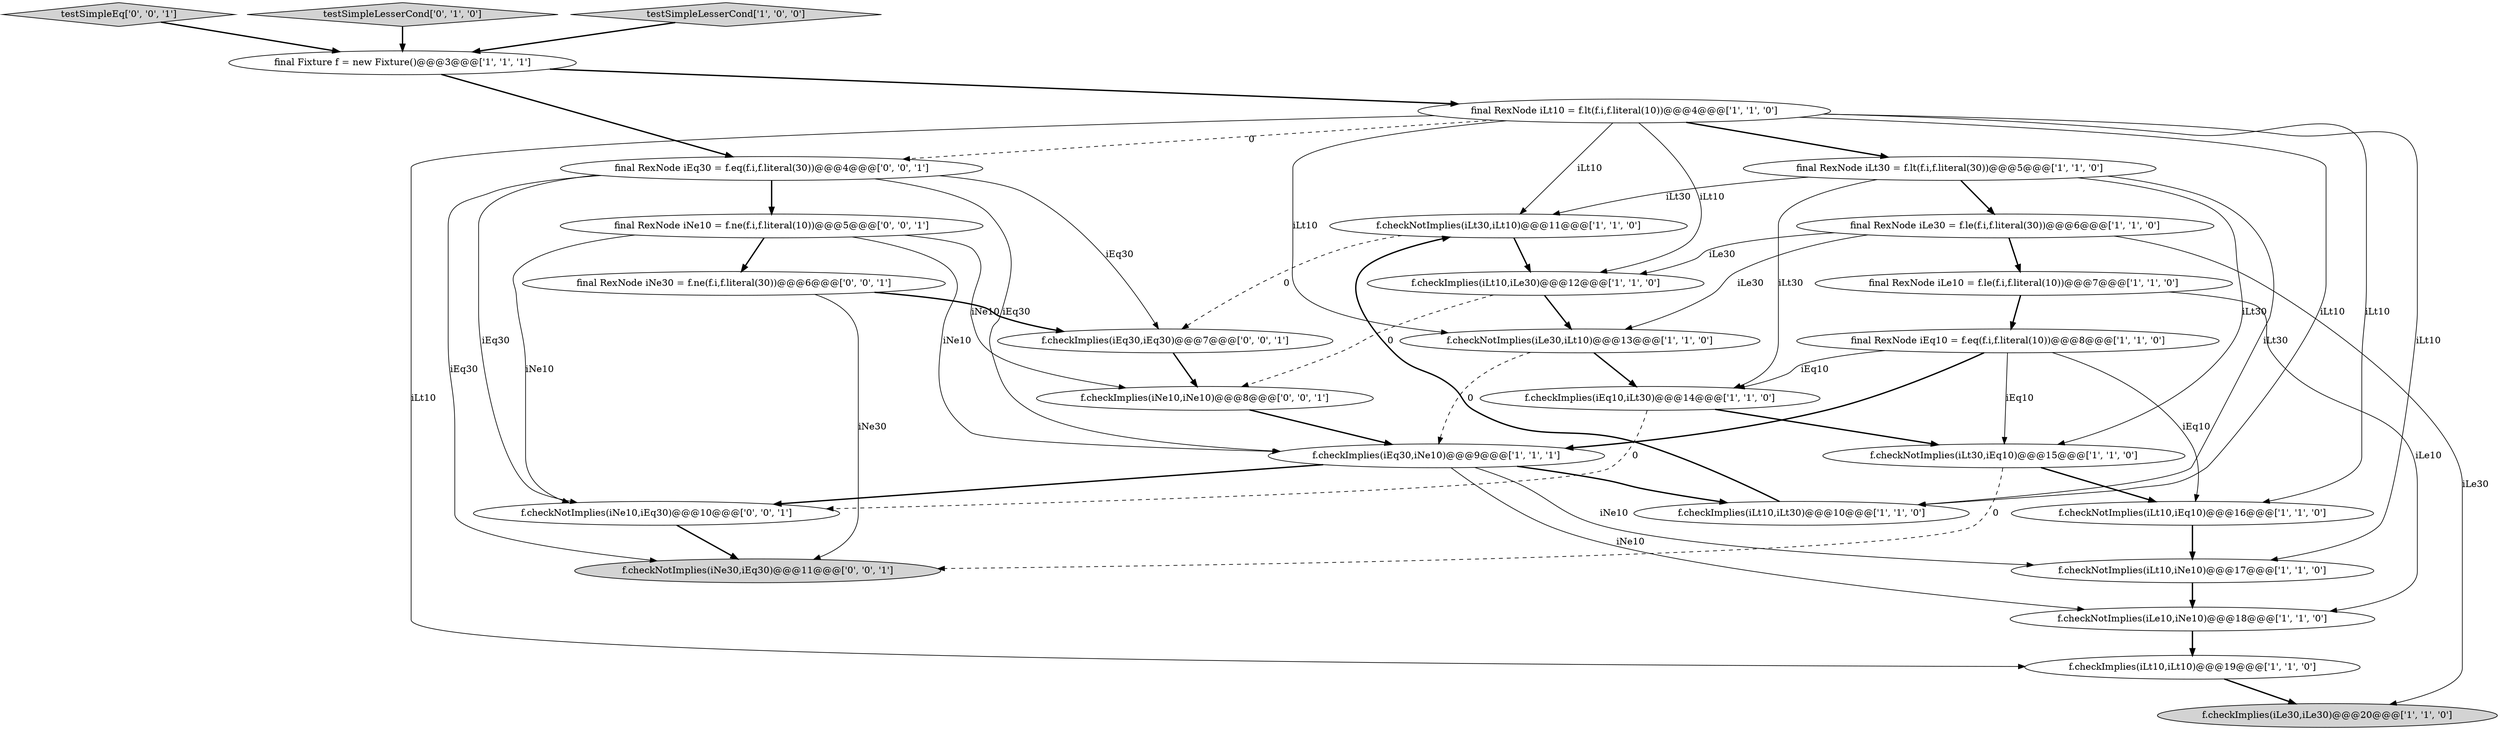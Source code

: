 digraph {
10 [style = filled, label = "final Fixture f = new Fixture()@@@3@@@['1', '1', '1']", fillcolor = white, shape = ellipse image = "AAA0AAABBB1BBB"];
6 [style = filled, label = "f.checkNotImplies(iLt30,iEq10)@@@15@@@['1', '1', '0']", fillcolor = white, shape = ellipse image = "AAA0AAABBB1BBB"];
16 [style = filled, label = "f.checkImplies(iLe30,iLe30)@@@20@@@['1', '1', '0']", fillcolor = lightgray, shape = ellipse image = "AAA0AAABBB1BBB"];
5 [style = filled, label = "final RexNode iLe10 = f.le(f.i,f.literal(10))@@@7@@@['1', '1', '0']", fillcolor = white, shape = ellipse image = "AAA0AAABBB1BBB"];
24 [style = filled, label = "testSimpleEq['0', '0', '1']", fillcolor = lightgray, shape = diamond image = "AAA0AAABBB3BBB"];
8 [style = filled, label = "final RexNode iLe30 = f.le(f.i,f.literal(30))@@@6@@@['1', '1', '0']", fillcolor = white, shape = ellipse image = "AAA0AAABBB1BBB"];
23 [style = filled, label = "f.checkImplies(iEq30,iEq30)@@@7@@@['0', '0', '1']", fillcolor = white, shape = ellipse image = "AAA0AAABBB3BBB"];
18 [style = filled, label = "f.checkImplies(iEq30,iNe10)@@@9@@@['1', '1', '1']", fillcolor = white, shape = ellipse image = "AAA0AAABBB1BBB"];
15 [style = filled, label = "f.checkNotImplies(iLt10,iNe10)@@@17@@@['1', '1', '0']", fillcolor = white, shape = ellipse image = "AAA0AAABBB1BBB"];
4 [style = filled, label = "f.checkNotImplies(iLt30,iLt10)@@@11@@@['1', '1', '0']", fillcolor = white, shape = ellipse image = "AAA0AAABBB1BBB"];
2 [style = filled, label = "final RexNode iEq10 = f.eq(f.i,f.literal(10))@@@8@@@['1', '1', '0']", fillcolor = white, shape = ellipse image = "AAA0AAABBB1BBB"];
3 [style = filled, label = "f.checkImplies(iLt10,iLt30)@@@10@@@['1', '1', '0']", fillcolor = white, shape = ellipse image = "AAA0AAABBB1BBB"];
22 [style = filled, label = "f.checkImplies(iNe10,iNe10)@@@8@@@['0', '0', '1']", fillcolor = white, shape = ellipse image = "AAA0AAABBB3BBB"];
1 [style = filled, label = "final RexNode iLt10 = f.lt(f.i,f.literal(10))@@@4@@@['1', '1', '0']", fillcolor = white, shape = ellipse image = "AAA0AAABBB1BBB"];
19 [style = filled, label = "testSimpleLesserCond['0', '1', '0']", fillcolor = lightgray, shape = diamond image = "AAA0AAABBB2BBB"];
9 [style = filled, label = "f.checkNotImplies(iLe30,iLt10)@@@13@@@['1', '1', '0']", fillcolor = white, shape = ellipse image = "AAA0AAABBB1BBB"];
20 [style = filled, label = "f.checkNotImplies(iNe30,iEq30)@@@11@@@['0', '0', '1']", fillcolor = lightgray, shape = ellipse image = "AAA0AAABBB3BBB"];
21 [style = filled, label = "final RexNode iNe10 = f.ne(f.i,f.literal(10))@@@5@@@['0', '0', '1']", fillcolor = white, shape = ellipse image = "AAA0AAABBB3BBB"];
25 [style = filled, label = "final RexNode iEq30 = f.eq(f.i,f.literal(30))@@@4@@@['0', '0', '1']", fillcolor = white, shape = ellipse image = "AAA0AAABBB3BBB"];
17 [style = filled, label = "final RexNode iLt30 = f.lt(f.i,f.literal(30))@@@5@@@['1', '1', '0']", fillcolor = white, shape = ellipse image = "AAA0AAABBB1BBB"];
0 [style = filled, label = "f.checkNotImplies(iLe10,iNe10)@@@18@@@['1', '1', '0']", fillcolor = white, shape = ellipse image = "AAA0AAABBB1BBB"];
26 [style = filled, label = "final RexNode iNe30 = f.ne(f.i,f.literal(30))@@@6@@@['0', '0', '1']", fillcolor = white, shape = ellipse image = "AAA0AAABBB3BBB"];
11 [style = filled, label = "f.checkImplies(iLt10,iLe30)@@@12@@@['1', '1', '0']", fillcolor = white, shape = ellipse image = "AAA0AAABBB1BBB"];
27 [style = filled, label = "f.checkNotImplies(iNe10,iEq30)@@@10@@@['0', '0', '1']", fillcolor = white, shape = ellipse image = "AAA0AAABBB3BBB"];
14 [style = filled, label = "f.checkNotImplies(iLt10,iEq10)@@@16@@@['1', '1', '0']", fillcolor = white, shape = ellipse image = "AAA0AAABBB1BBB"];
12 [style = filled, label = "testSimpleLesserCond['1', '0', '0']", fillcolor = lightgray, shape = diamond image = "AAA0AAABBB1BBB"];
13 [style = filled, label = "f.checkImplies(iEq10,iLt30)@@@14@@@['1', '1', '0']", fillcolor = white, shape = ellipse image = "AAA0AAABBB1BBB"];
7 [style = filled, label = "f.checkImplies(iLt10,iLt10)@@@19@@@['1', '1', '0']", fillcolor = white, shape = ellipse image = "AAA0AAABBB1BBB"];
24->10 [style = bold, label=""];
1->15 [style = solid, label="iLt10"];
17->8 [style = bold, label=""];
18->3 [style = bold, label=""];
6->20 [style = dashed, label="0"];
8->16 [style = solid, label="iLe30"];
2->14 [style = solid, label="iEq10"];
9->18 [style = dashed, label="0"];
17->13 [style = solid, label="iLt30"];
11->22 [style = dashed, label="0"];
1->11 [style = solid, label="iLt10"];
1->7 [style = solid, label="iLt10"];
17->6 [style = solid, label="iLt30"];
8->9 [style = solid, label="iLe30"];
2->18 [style = bold, label=""];
19->10 [style = bold, label=""];
1->4 [style = solid, label="iLt10"];
17->4 [style = solid, label="iLt30"];
25->18 [style = solid, label="iEq30"];
25->27 [style = solid, label="iEq30"];
21->18 [style = solid, label="iNe10"];
1->9 [style = solid, label="iLt10"];
18->0 [style = solid, label="iNe10"];
25->20 [style = solid, label="iEq30"];
11->9 [style = bold, label=""];
3->4 [style = bold, label=""];
25->23 [style = solid, label="iEq30"];
1->17 [style = bold, label=""];
18->15 [style = solid, label="iNe10"];
0->7 [style = bold, label=""];
2->13 [style = solid, label="iEq10"];
21->27 [style = solid, label="iNe10"];
6->14 [style = bold, label=""];
21->26 [style = bold, label=""];
5->2 [style = bold, label=""];
8->11 [style = solid, label="iLe30"];
12->10 [style = bold, label=""];
22->18 [style = bold, label=""];
23->22 [style = bold, label=""];
21->22 [style = solid, label="iNe10"];
13->27 [style = dashed, label="0"];
8->5 [style = bold, label=""];
1->3 [style = solid, label="iLt10"];
18->27 [style = bold, label=""];
10->25 [style = bold, label=""];
15->0 [style = bold, label=""];
26->23 [style = bold, label=""];
7->16 [style = bold, label=""];
26->20 [style = solid, label="iNe30"];
5->0 [style = solid, label="iLe10"];
17->3 [style = solid, label="iLt30"];
2->6 [style = solid, label="iEq10"];
14->15 [style = bold, label=""];
13->6 [style = bold, label=""];
1->14 [style = solid, label="iLt10"];
4->11 [style = bold, label=""];
10->1 [style = bold, label=""];
1->25 [style = dashed, label="0"];
4->23 [style = dashed, label="0"];
27->20 [style = bold, label=""];
25->21 [style = bold, label=""];
9->13 [style = bold, label=""];
}
